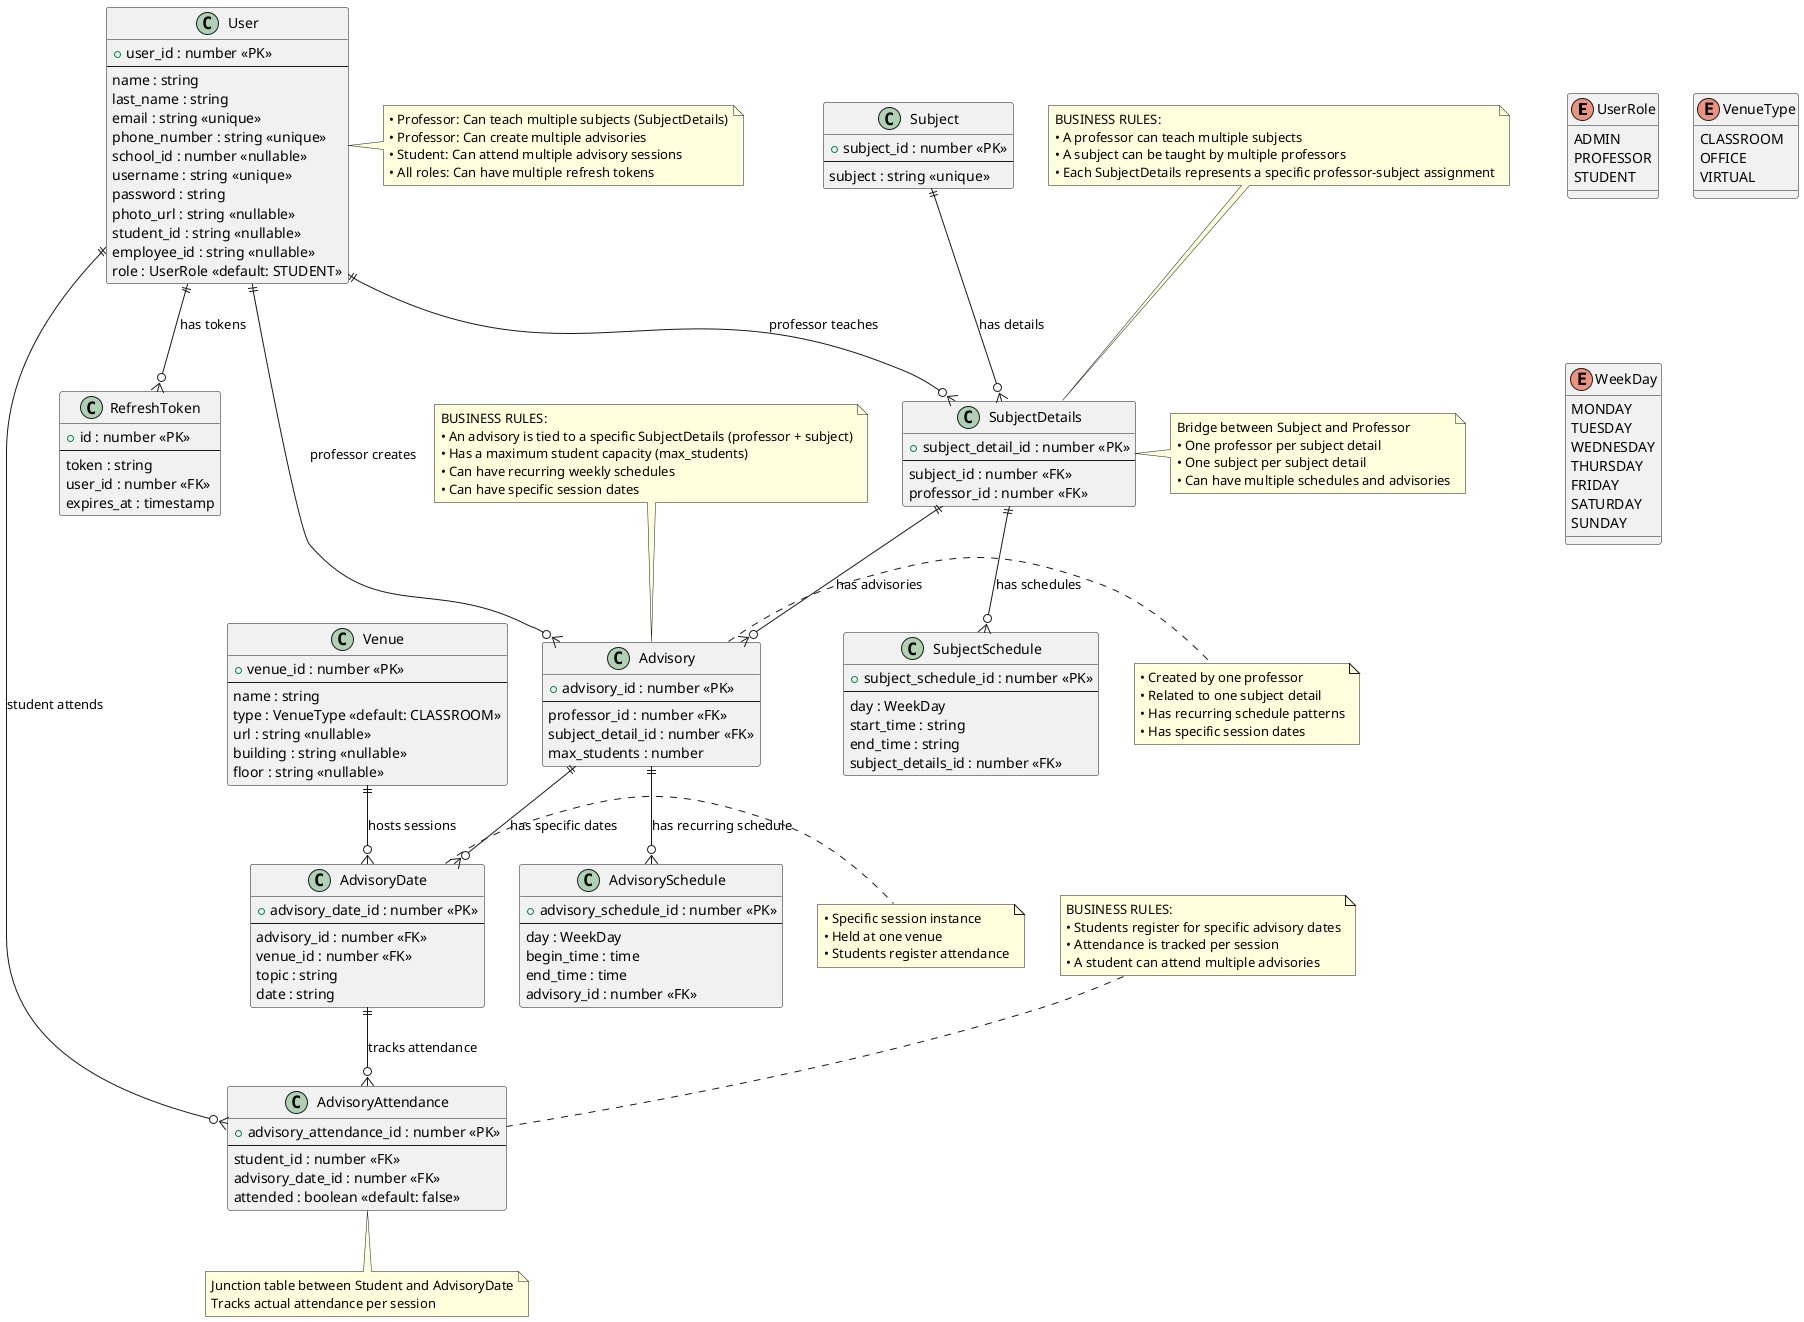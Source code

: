 @startuml School Advisories - Entity Relationship Diagram

!define ENTITY class
!define ENUM enum

' ===== ENUMS =====
ENUM UserRole {
  ADMIN
  PROFESSOR  
  STUDENT
}

ENUM VenueType {
  CLASSROOM
  OFFICE
  VIRTUAL
}

ENUM WeekDay {
  MONDAY
  TUESDAY
  WEDNESDAY
  THURSDAY
  FRIDAY
  SATURDAY
  SUNDAY
}

' ===== MAIN ENTITIES =====
ENTITY User {
  + user_id : number <<PK>>
  --
  name : string
  last_name : string  
  email : string <<unique>>
  phone_number : string <<unique>>
  school_id : number <<nullable>>
  username : string <<unique>>
  password : string
  photo_url : string <<nullable>>
  student_id : string <<nullable>>
  employee_id : string <<nullable>>
  role : UserRole <<default: STUDENT>>
}

ENTITY Subject {
  + subject_id : number <<PK>>
  --
  subject : string <<unique>>
}

ENTITY SubjectDetails {
  + subject_detail_id : number <<PK>>
  --
  subject_id : number <<FK>>
  professor_id : number <<FK>>
}

ENTITY SubjectSchedule {
  + subject_schedule_id : number <<PK>>
  --
  day : WeekDay
  start_time : string
  end_time : string
  subject_details_id : number <<FK>>
}

ENTITY Advisory {
  + advisory_id : number <<PK>>
  --
  professor_id : number <<FK>>
  subject_detail_id : number <<FK>>
  max_students : number
}

ENTITY AdvisorySchedule {
  + advisory_schedule_id : number <<PK>>
  --
  day : WeekDay
  begin_time : time
  end_time : time
  advisory_id : number <<FK>>
}

ENTITY AdvisoryDate {
  + advisory_date_id : number <<PK>>
  --
  advisory_id : number <<FK>>
  venue_id : number <<FK>>
  topic : string
  date : string
}

ENTITY AdvisoryAttendance {
  + advisory_attendance_id : number <<PK>>
  --
  student_id : number <<FK>>
  advisory_date_id : number <<FK>>
  attended : boolean <<default: false>>
}

ENTITY Venue {
  + venue_id : number <<PK>>
  --
  name : string
  type : VenueType <<default: CLASSROOM>>
  url : string <<nullable>>
  building : string <<nullable>>
  floor : string <<nullable>>
}

ENTITY RefreshToken {
  + id : number <<PK>>
  --
  token : string
  user_id : number <<FK>>
  expires_at : timestamp
}

' ===== RELATIONSHIPS =====

' User relationships
User ||--o{ SubjectDetails : "professor teaches"
User ||--o{ Advisory : "professor creates"
User ||--o{ AdvisoryAttendance : "student attends"
User ||--o{ RefreshToken : "has tokens"

' Subject relationships  
Subject ||--o{ SubjectDetails : "has details"

' SubjectDetails relationships
SubjectDetails ||--o{ SubjectSchedule : "has schedules"
SubjectDetails ||--o{ Advisory : "has advisories"

' Advisory relationships
Advisory ||--o{ AdvisorySchedule : "has recurring schedule"
Advisory ||--o{ AdvisoryDate : "has specific dates"

' AdvisoryDate relationships
AdvisoryDate ||--o{ AdvisoryAttendance : "tracks attendance"

' Venue relationships
Venue ||--o{ AdvisoryDate : "hosts sessions"

' ===== RELATIONSHIP DETAILS =====
note right of User
  • Professor: Can teach multiple subjects (SubjectDetails)
  • Professor: Can create multiple advisories  
  • Student: Can attend multiple advisory sessions
  • All roles: Can have multiple refresh tokens
end note

note right of SubjectDetails
  Bridge between Subject and Professor
  • One professor per subject detail
  • One subject per subject detail
  • Can have multiple schedules and advisories
end note

note right of Advisory
  • Created by one professor
  • Related to one subject detail
  • Has recurring schedule patterns
  • Has specific session dates
end note

note right of AdvisoryDate
  • Specific session instance
  • Held at one venue
  • Students register attendance
end note

note bottom of AdvisoryAttendance
  Junction table between Student and AdvisoryDate
  Tracks actual attendance per session
end note

' ===== BUSINESS RULES =====
note top of SubjectDetails
  BUSINESS RULES:
  • A professor can teach multiple subjects
  • A subject can be taught by multiple professors
  • Each SubjectDetails represents a specific professor-subject assignment
end note

note top of Advisory
  BUSINESS RULES:
  • An advisory is tied to a specific SubjectDetails (professor + subject)
  • Has a maximum student capacity (max_students)
  • Can have recurring weekly schedules
  • Can have specific session dates
end note

note top of AdvisoryAttendance
  BUSINESS RULES:
  • Students register for specific advisory dates
  • Attendance is tracked per session
  • A student can attend multiple advisories
end note

@enduml